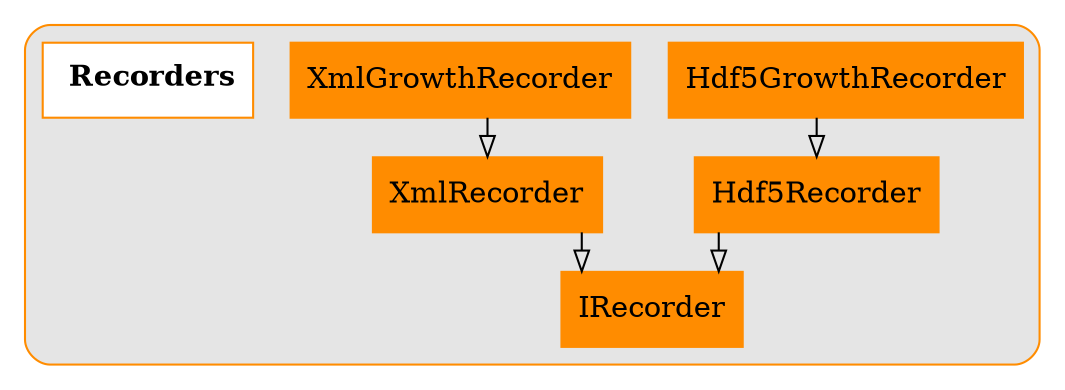 digraph{
	 graph [splines=ortho]

	subgraph clusterRecorders {
		style = rounded
		bgcolor = grey90
		color = darkorange
		node [shape = record, color = darkorange];

		Hdf5GrowthRecorder[label = Hdf5GrowthRecorder, style = filled];
		Hdf5Recorder[label = Hdf5Recorder, style = filled];
		IRecorder[label = IRecorder, style = filled];
		XmlGrowthRecorder[label = XmlGrowthRecorder, style = filled];
		XmlRecorder[label = XmlRecorder, style = filled];
		Recorders[label =< <B> Recorders</B>>, style = bold, fillcolor = white, style = filled];


		//------LAYOUT FOR SUBGRAPH------


		rankdir = BT; // Rank Direction Bottom to Top
		nodesep = 1.3; // Node Separation
		ranksep = 1.3; // Rank Separation


		//INHERITANCE//


		Hdf5GrowthRecorder -> Hdf5Recorder [arrowhead=empty];

		Hdf5Recorder -> IRecorder [arrowhead=empty];

		XmlGrowthRecorder -> XmlRecorder [arrowhead=empty];

		XmlRecorder -> IRecorder [arrowhead=empty];


		//COMPOSITION//

	}//end subgraph Recorders
}//end digraph